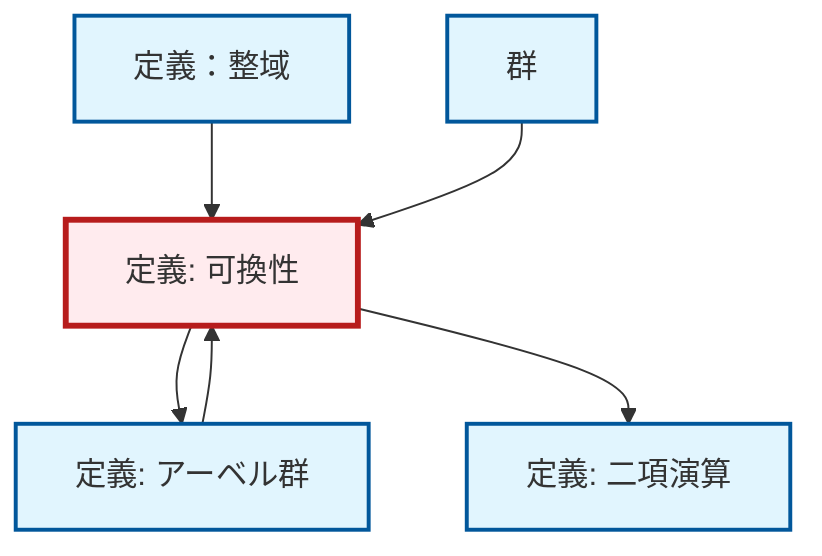 graph TD
    classDef definition fill:#e1f5fe,stroke:#01579b,stroke-width:2px
    classDef theorem fill:#f3e5f5,stroke:#4a148c,stroke-width:2px
    classDef axiom fill:#fff3e0,stroke:#e65100,stroke-width:2px
    classDef example fill:#e8f5e9,stroke:#1b5e20,stroke-width:2px
    classDef current fill:#ffebee,stroke:#b71c1c,stroke-width:3px
    def-group["群"]:::definition
    def-abelian-group["定義: アーベル群"]:::definition
    def-commutativity["定義: 可換性"]:::definition
    def-binary-operation["定義: 二項演算"]:::definition
    def-integral-domain["定義：整域"]:::definition
    def-commutativity --> def-abelian-group
    def-commutativity --> def-binary-operation
    def-abelian-group --> def-commutativity
    def-integral-domain --> def-commutativity
    def-group --> def-commutativity
    class def-commutativity current